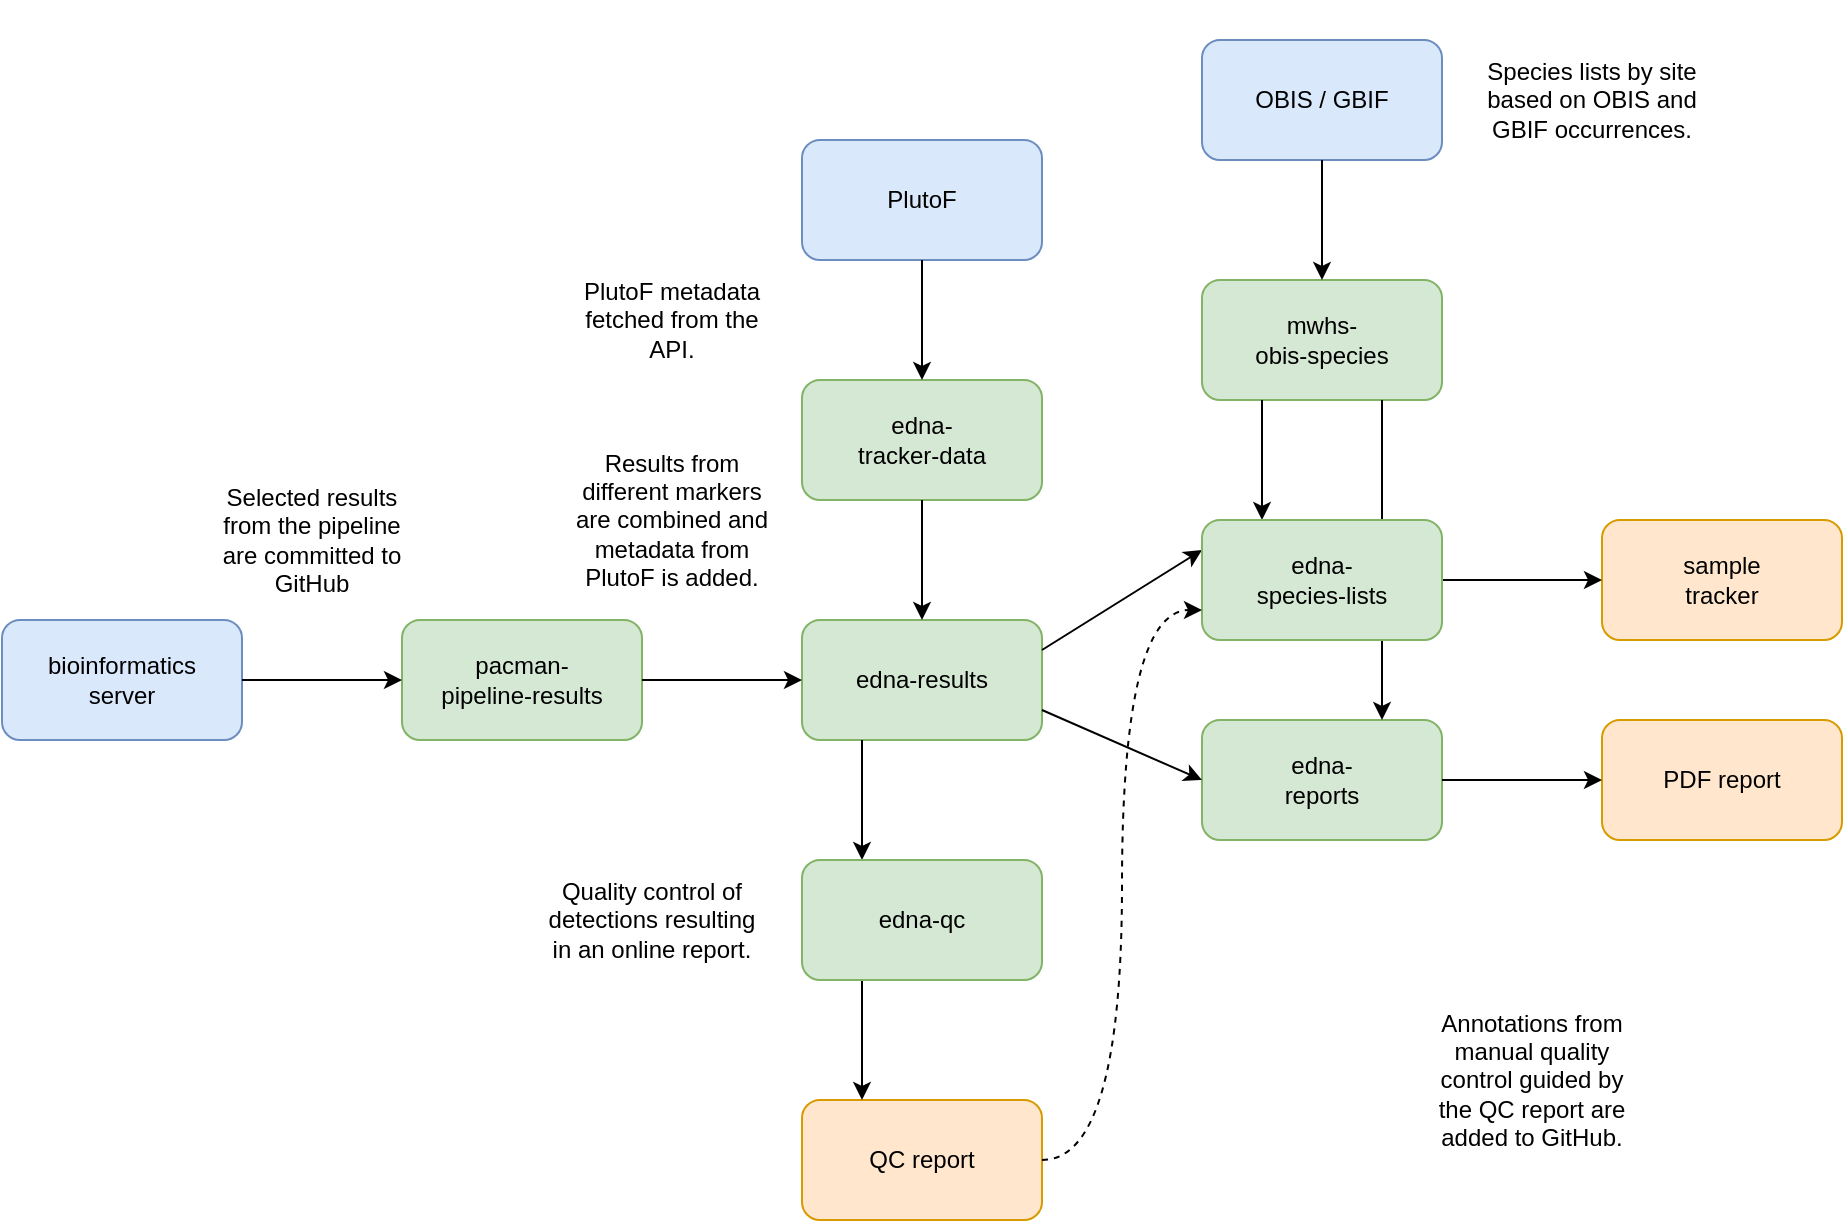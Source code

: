 <mxfile version="20.6.2" type="device"><diagram id="FHFYj08gmIyL0MLXzBf6" name="Page-1"><mxGraphModel dx="2066" dy="1142" grid="1" gridSize="10" guides="1" tooltips="1" connect="1" arrows="1" fold="1" page="1" pageScale="1" pageWidth="2339" pageHeight="3300" math="0" shadow="0"><root><mxCell id="0"/><mxCell id="1" parent="0"/><mxCell id="00Istw00UejqudKjmd_U-1" value="pacman-&lt;br&gt;pipeline-results" style="rounded=1;whiteSpace=wrap;html=1;fillColor=#d5e8d4;strokeColor=#82b366;" parent="1" vertex="1"><mxGeometry x="360" y="440" width="120" height="60" as="geometry"/></mxCell><mxCell id="00Istw00UejqudKjmd_U-2" value="edna-results" style="rounded=1;whiteSpace=wrap;html=1;fillColor=#d5e8d4;strokeColor=#82b366;" parent="1" vertex="1"><mxGeometry x="560" y="440" width="120" height="60" as="geometry"/></mxCell><mxCell id="00Istw00UejqudKjmd_U-4" value="" style="endArrow=classic;html=1;rounded=0;entryX=0;entryY=0.5;entryDx=0;entryDy=0;exitX=1;exitY=0.5;exitDx=0;exitDy=0;" parent="1" source="00Istw00UejqudKjmd_U-1" target="00Istw00UejqudKjmd_U-2" edge="1"><mxGeometry width="50" height="50" relative="1" as="geometry"><mxPoint x="540" y="610" as="sourcePoint"/><mxPoint x="590" y="560" as="targetPoint"/></mxGeometry></mxCell><mxCell id="00Istw00UejqudKjmd_U-5" value="" style="endArrow=classic;html=1;rounded=0;entryX=0.25;entryY=0;entryDx=0;entryDy=0;exitX=0.25;exitY=1;exitDx=0;exitDy=0;" parent="1" source="00Istw00UejqudKjmd_U-2" target="00Istw00UejqudKjmd_U-3" edge="1"><mxGeometry width="50" height="50" relative="1" as="geometry"><mxPoint x="490" y="480" as="sourcePoint"/><mxPoint x="570" y="480" as="targetPoint"/></mxGeometry></mxCell><mxCell id="00Istw00UejqudKjmd_U-8" value="" style="endArrow=classic;html=1;rounded=0;entryX=0;entryY=0.25;entryDx=0;entryDy=0;exitX=1;exitY=0.25;exitDx=0;exitDy=0;" parent="1" source="00Istw00UejqudKjmd_U-2" target="00Istw00UejqudKjmd_U-7" edge="1"><mxGeometry width="50" height="50" relative="1" as="geometry"><mxPoint x="690" y="600" as="sourcePoint"/><mxPoint x="740" y="550" as="targetPoint"/></mxGeometry></mxCell><mxCell id="00Istw00UejqudKjmd_U-9" value="mwhs-&lt;br&gt;obis-species" style="rounded=1;whiteSpace=wrap;html=1;fillColor=#d5e8d4;strokeColor=#82b366;" parent="1" vertex="1"><mxGeometry x="760" y="270" width="120" height="60" as="geometry"/></mxCell><mxCell id="00Istw00UejqudKjmd_U-10" value="" style="endArrow=classic;html=1;rounded=0;exitX=0.25;exitY=1;exitDx=0;exitDy=0;entryX=0.25;entryY=0;entryDx=0;entryDy=0;" parent="1" source="00Istw00UejqudKjmd_U-9" target="00Istw00UejqudKjmd_U-7" edge="1"><mxGeometry width="50" height="50" relative="1" as="geometry"><mxPoint x="690" y="480" as="sourcePoint"/><mxPoint x="770" y="480" as="targetPoint"/></mxGeometry></mxCell><mxCell id="00Istw00UejqudKjmd_U-11" value="edna-&lt;br&gt;tracker-data" style="rounded=1;whiteSpace=wrap;html=1;fillColor=#d5e8d4;strokeColor=#82b366;" parent="1" vertex="1"><mxGeometry x="560" y="320" width="120" height="60" as="geometry"/></mxCell><mxCell id="00Istw00UejqudKjmd_U-12" value="" style="endArrow=classic;html=1;rounded=0;exitX=0.5;exitY=1;exitDx=0;exitDy=0;" parent="1" source="00Istw00UejqudKjmd_U-11" target="00Istw00UejqudKjmd_U-2" edge="1"><mxGeometry width="50" height="50" relative="1" as="geometry"><mxPoint x="830" y="370" as="sourcePoint"/><mxPoint x="830" y="450" as="targetPoint"/></mxGeometry></mxCell><mxCell id="00Istw00UejqudKjmd_U-13" value="PlutoF" style="rounded=1;whiteSpace=wrap;html=1;fillColor=#dae8fc;strokeColor=#6c8ebf;" parent="1" vertex="1"><mxGeometry x="560" y="200" width="120" height="60" as="geometry"/></mxCell><mxCell id="00Istw00UejqudKjmd_U-14" value="" style="endArrow=classic;html=1;rounded=0;exitX=0.5;exitY=1;exitDx=0;exitDy=0;entryX=0.5;entryY=0;entryDx=0;entryDy=0;" parent="1" source="00Istw00UejqudKjmd_U-13" target="00Istw00UejqudKjmd_U-11" edge="1"><mxGeometry width="50" height="50" relative="1" as="geometry"><mxPoint x="630" y="370" as="sourcePoint"/><mxPoint x="630" y="450" as="targetPoint"/></mxGeometry></mxCell><mxCell id="00Istw00UejqudKjmd_U-15" value="sample&lt;br&gt;tracker" style="rounded=1;whiteSpace=wrap;html=1;fillColor=#ffe6cc;strokeColor=#d79b00;" parent="1" vertex="1"><mxGeometry x="960" y="390" width="120" height="60" as="geometry"/></mxCell><mxCell id="00Istw00UejqudKjmd_U-16" value="" style="endArrow=classic;html=1;rounded=0;exitX=1;exitY=0.5;exitDx=0;exitDy=0;entryX=0;entryY=0.5;entryDx=0;entryDy=0;" parent="1" source="00Istw00UejqudKjmd_U-7" target="00Istw00UejqudKjmd_U-15" edge="1"><mxGeometry width="50" height="50" relative="1" as="geometry"><mxPoint x="830" y="370" as="sourcePoint"/><mxPoint x="830" y="450" as="targetPoint"/></mxGeometry></mxCell><mxCell id="00Istw00UejqudKjmd_U-17" value="edna-&lt;br&gt;reports" style="rounded=1;whiteSpace=wrap;html=1;fillColor=#d5e8d4;strokeColor=#82b366;" parent="1" vertex="1"><mxGeometry x="760" y="490" width="120" height="60" as="geometry"/></mxCell><mxCell id="00Istw00UejqudKjmd_U-18" value="" style="endArrow=classic;html=1;rounded=0;entryX=0;entryY=0.5;entryDx=0;entryDy=0;exitX=1;exitY=0.75;exitDx=0;exitDy=0;" parent="1" source="00Istw00UejqudKjmd_U-2" target="00Istw00UejqudKjmd_U-17" edge="1"><mxGeometry width="50" height="50" relative="1" as="geometry"><mxPoint x="690" y="465" as="sourcePoint"/><mxPoint x="770" y="430" as="targetPoint"/></mxGeometry></mxCell><mxCell id="00Istw00UejqudKjmd_U-19" value="PDF report" style="rounded=1;whiteSpace=wrap;html=1;fillColor=#ffe6cc;strokeColor=#d79b00;" parent="1" vertex="1"><mxGeometry x="960" y="490" width="120" height="60" as="geometry"/></mxCell><mxCell id="00Istw00UejqudKjmd_U-20" value="" style="endArrow=classic;html=1;rounded=0;exitX=1;exitY=0.5;exitDx=0;exitDy=0;entryX=0;entryY=0.5;entryDx=0;entryDy=0;" parent="1" source="00Istw00UejqudKjmd_U-17" target="00Istw00UejqudKjmd_U-19" edge="1"><mxGeometry width="50" height="50" relative="1" as="geometry"><mxPoint x="890" y="430" as="sourcePoint"/><mxPoint x="970" y="430" as="targetPoint"/></mxGeometry></mxCell><mxCell id="00Istw00UejqudKjmd_U-21" value="bioinformatics&lt;br&gt;server" style="rounded=1;whiteSpace=wrap;html=1;fillColor=#dae8fc;strokeColor=#6c8ebf;" parent="1" vertex="1"><mxGeometry x="160" y="440" width="120" height="60" as="geometry"/></mxCell><mxCell id="00Istw00UejqudKjmd_U-22" value="" style="endArrow=classic;html=1;rounded=0;entryX=0;entryY=0.5;entryDx=0;entryDy=0;exitX=1;exitY=0.5;exitDx=0;exitDy=0;" parent="1" source="00Istw00UejqudKjmd_U-21" target="00Istw00UejqudKjmd_U-1" edge="1"><mxGeometry width="50" height="50" relative="1" as="geometry"><mxPoint x="490" y="480" as="sourcePoint"/><mxPoint x="570" y="480" as="targetPoint"/></mxGeometry></mxCell><mxCell id="00Istw00UejqudKjmd_U-23" value="" style="endArrow=classic;html=1;rounded=0;exitX=0.75;exitY=1;exitDx=0;exitDy=0;entryX=0.75;entryY=0;entryDx=0;entryDy=0;" parent="1" source="00Istw00UejqudKjmd_U-9" target="00Istw00UejqudKjmd_U-17" edge="1"><mxGeometry width="50" height="50" relative="1" as="geometry"><mxPoint x="800" y="320" as="sourcePoint"/><mxPoint x="800" y="400" as="targetPoint"/></mxGeometry></mxCell><mxCell id="00Istw00UejqudKjmd_U-7" value="edna-&lt;br&gt;species-lists" style="rounded=1;whiteSpace=wrap;html=1;fillColor=#d5e8d4;strokeColor=#82b366;" parent="1" vertex="1"><mxGeometry x="760" y="390" width="120" height="60" as="geometry"/></mxCell><mxCell id="00Istw00UejqudKjmd_U-24" value="Selected results from the pipeline are committed to GitHub" style="text;html=1;strokeColor=none;fillColor=none;align=center;verticalAlign=middle;whiteSpace=wrap;rounded=0;" parent="1" vertex="1"><mxGeometry x="260" y="350" width="110" height="100" as="geometry"/></mxCell><mxCell id="00Istw00UejqudKjmd_U-25" value="Results from different markers are combined and metadata from PlutoF is added." style="text;html=1;strokeColor=none;fillColor=none;align=center;verticalAlign=middle;whiteSpace=wrap;rounded=0;" parent="1" vertex="1"><mxGeometry x="440" y="340" width="110" height="100" as="geometry"/></mxCell><mxCell id="00Istw00UejqudKjmd_U-26" value="Quality control of detections resulting in an online report." style="text;html=1;strokeColor=none;fillColor=none;align=center;verticalAlign=middle;whiteSpace=wrap;rounded=0;" parent="1" vertex="1"><mxGeometry x="430" y="540" width="110" height="100" as="geometry"/></mxCell><mxCell id="00Istw00UejqudKjmd_U-27" value="QC report" style="rounded=1;whiteSpace=wrap;html=1;fillColor=#ffe6cc;strokeColor=#d79b00;" parent="1" vertex="1"><mxGeometry x="560" y="680" width="120" height="60" as="geometry"/></mxCell><mxCell id="00Istw00UejqudKjmd_U-28" value="" style="endArrow=classic;html=1;rounded=0;entryX=0.25;entryY=0;entryDx=0;entryDy=0;exitX=0.25;exitY=1;exitDx=0;exitDy=0;" parent="1" source="00Istw00UejqudKjmd_U-3" target="00Istw00UejqudKjmd_U-27" edge="1"><mxGeometry width="50" height="50" relative="1" as="geometry"><mxPoint x="600" y="490" as="sourcePoint"/><mxPoint x="600" y="570" as="targetPoint"/></mxGeometry></mxCell><mxCell id="00Istw00UejqudKjmd_U-3" value="edna-qc" style="rounded=1;whiteSpace=wrap;html=1;fillColor=#d5e8d4;strokeColor=#82b366;" parent="1" vertex="1"><mxGeometry x="560" y="560" width="120" height="60" as="geometry"/></mxCell><mxCell id="00Istw00UejqudKjmd_U-29" value="Annotations from manual quality control guided by the QC report are added to GitHub." style="text;html=1;strokeColor=none;fillColor=none;align=center;verticalAlign=middle;whiteSpace=wrap;rounded=0;" parent="1" vertex="1"><mxGeometry x="870" y="620" width="110" height="100" as="geometry"/></mxCell><mxCell id="00Istw00UejqudKjmd_U-30" value="Species lists by site based on OBIS and GBIF occurrences." style="text;html=1;strokeColor=none;fillColor=none;align=center;verticalAlign=middle;whiteSpace=wrap;rounded=0;" parent="1" vertex="1"><mxGeometry x="900" y="130" width="110" height="100" as="geometry"/></mxCell><mxCell id="00Istw00UejqudKjmd_U-31" value="OBIS / GBIF" style="rounded=1;whiteSpace=wrap;html=1;fillColor=#dae8fc;strokeColor=#6c8ebf;" parent="1" vertex="1"><mxGeometry x="760" y="150" width="120" height="60" as="geometry"/></mxCell><mxCell id="00Istw00UejqudKjmd_U-32" value="" style="endArrow=classic;html=1;rounded=0;exitX=0.5;exitY=1;exitDx=0;exitDy=0;" parent="1" source="00Istw00UejqudKjmd_U-31" target="00Istw00UejqudKjmd_U-9" edge="1"><mxGeometry width="50" height="50" relative="1" as="geometry"><mxPoint x="630" y="230" as="sourcePoint"/><mxPoint x="630" y="310" as="targetPoint"/></mxGeometry></mxCell><mxCell id="00Istw00UejqudKjmd_U-33" value="PlutoF metadata&lt;br&gt;fetched from the API." style="text;html=1;strokeColor=none;fillColor=none;align=center;verticalAlign=middle;whiteSpace=wrap;rounded=0;" parent="1" vertex="1"><mxGeometry x="440" y="260" width="110" height="60" as="geometry"/></mxCell><mxCell id="B7EWh1s0j7K36z3JNRrH-1" value="" style="edgeStyle=elbowEdgeStyle;elbow=horizontal;endArrow=classic;html=1;exitX=1;exitY=0.5;exitDx=0;exitDy=0;entryX=0;entryY=0.75;entryDx=0;entryDy=0;curved=1;dashed=1;" edge="1" parent="1" source="00Istw00UejqudKjmd_U-27" target="00Istw00UejqudKjmd_U-7"><mxGeometry width="50" height="50" relative="1" as="geometry"><mxPoint x="1020" y="610" as="sourcePoint"/><mxPoint x="1070" y="560" as="targetPoint"/></mxGeometry></mxCell></root></mxGraphModel></diagram></mxfile>